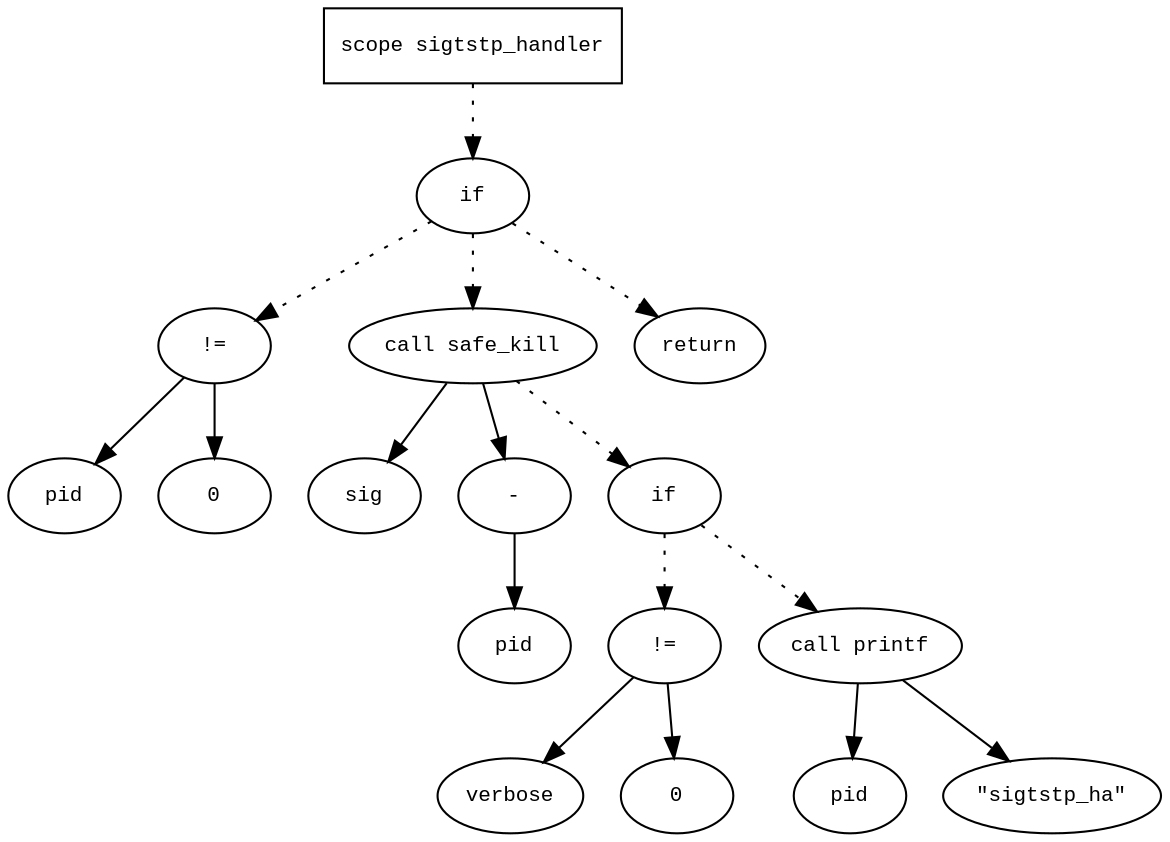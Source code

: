 digraph AST {
  graph [fontname="Times New Roman",fontsize=10];
  node  [fontname="Courier New",fontsize=10];
  edge  [fontname="Times New Roman",fontsize=10];

  node1 [label="scope sigtstp_handler",shape=box];
  node2 [label="if",shape=ellipse];
  node1 -> node2 [style=dotted];
  node3 [label="!=",shape=ellipse];
  node4 [label="pid",shape=ellipse];
  node3 -> node4;
  node5 [label="0",shape=ellipse];
  node3 -> node5;
  node2 -> node3 [style=dotted];
  node6 [label="call safe_kill",shape=ellipse];
  node7 [label="sig",shape=ellipse];
  node6 -> node7;
  node8 [label="-",shape=ellipse];
  node9 [label="pid",shape=ellipse];
  node8 -> node9;
  node6 -> node8;
  node2 -> node6 [style=dotted];
  node10 [label="if",shape=ellipse];
  node6 -> node10 [style=dotted];
  node11 [label="!=",shape=ellipse];
  node12 [label="verbose",shape=ellipse];
  node11 -> node12;
  node13 [label="0",shape=ellipse];
  node11 -> node13;
  node10 -> node11 [style=dotted];
  node14 [label="call printf",shape=ellipse];
  node15 [label="pid",shape=ellipse];
  node14 -> node15;
  node16 [label="\"sigtstp_ha\"",shape=ellipse];
  node14 -> node16;
  node10 -> node14 [style=dotted];
  node17 [label="return",shape=ellipse];
  node2 -> node17 [style=dotted];
} 